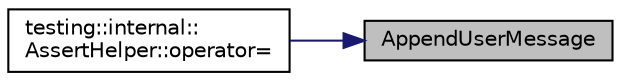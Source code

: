 digraph "AppendUserMessage"
{
 // INTERACTIVE_SVG=YES
 // LATEX_PDF_SIZE
  bgcolor="transparent";
  edge [fontname="Helvetica",fontsize="10",labelfontname="Helvetica",labelfontsize="10"];
  node [fontname="Helvetica",fontsize="10",shape=record];
  rankdir="RL";
  Node1 [label="AppendUserMessage",height=0.2,width=0.4,color="black", fillcolor="grey75", style="filled", fontcolor="black",tooltip=" "];
  Node1 -> Node2 [dir="back",color="midnightblue",fontsize="10",style="solid",fontname="Helvetica"];
  Node2 [label="testing::internal::\lAssertHelper::operator=",height=0.2,width=0.4,color="black",URL="$d7/d85/classtesting_1_1internal_1_1AssertHelper_aae0e935df830718fd78f39850521d967.html#aae0e935df830718fd78f39850521d967",tooltip=" "];
}
